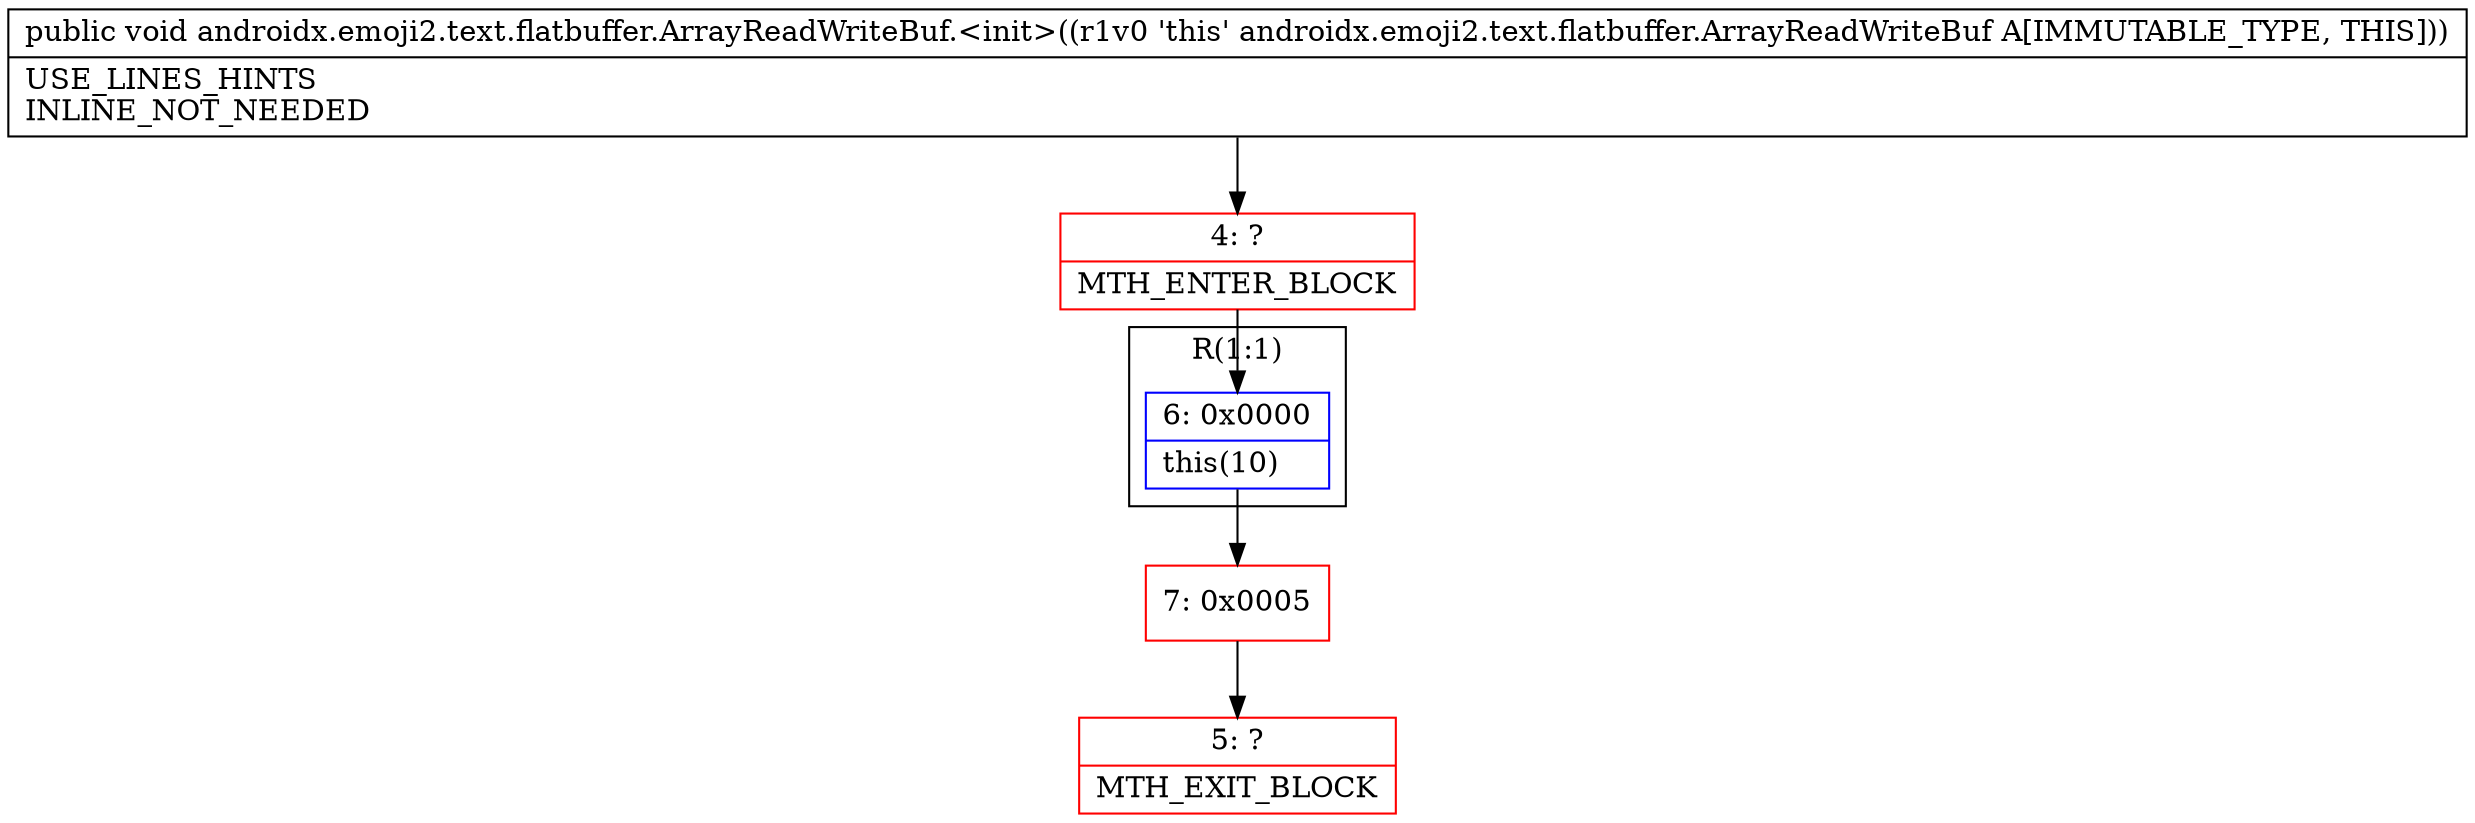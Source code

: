 digraph "CFG forandroidx.emoji2.text.flatbuffer.ArrayReadWriteBuf.\<init\>()V" {
subgraph cluster_Region_1439203240 {
label = "R(1:1)";
node [shape=record,color=blue];
Node_6 [shape=record,label="{6\:\ 0x0000|this(10)\l}"];
}
Node_4 [shape=record,color=red,label="{4\:\ ?|MTH_ENTER_BLOCK\l}"];
Node_7 [shape=record,color=red,label="{7\:\ 0x0005}"];
Node_5 [shape=record,color=red,label="{5\:\ ?|MTH_EXIT_BLOCK\l}"];
MethodNode[shape=record,label="{public void androidx.emoji2.text.flatbuffer.ArrayReadWriteBuf.\<init\>((r1v0 'this' androidx.emoji2.text.flatbuffer.ArrayReadWriteBuf A[IMMUTABLE_TYPE, THIS]))  | USE_LINES_HINTS\lINLINE_NOT_NEEDED\l}"];
MethodNode -> Node_4;Node_6 -> Node_7;
Node_4 -> Node_6;
Node_7 -> Node_5;
}

